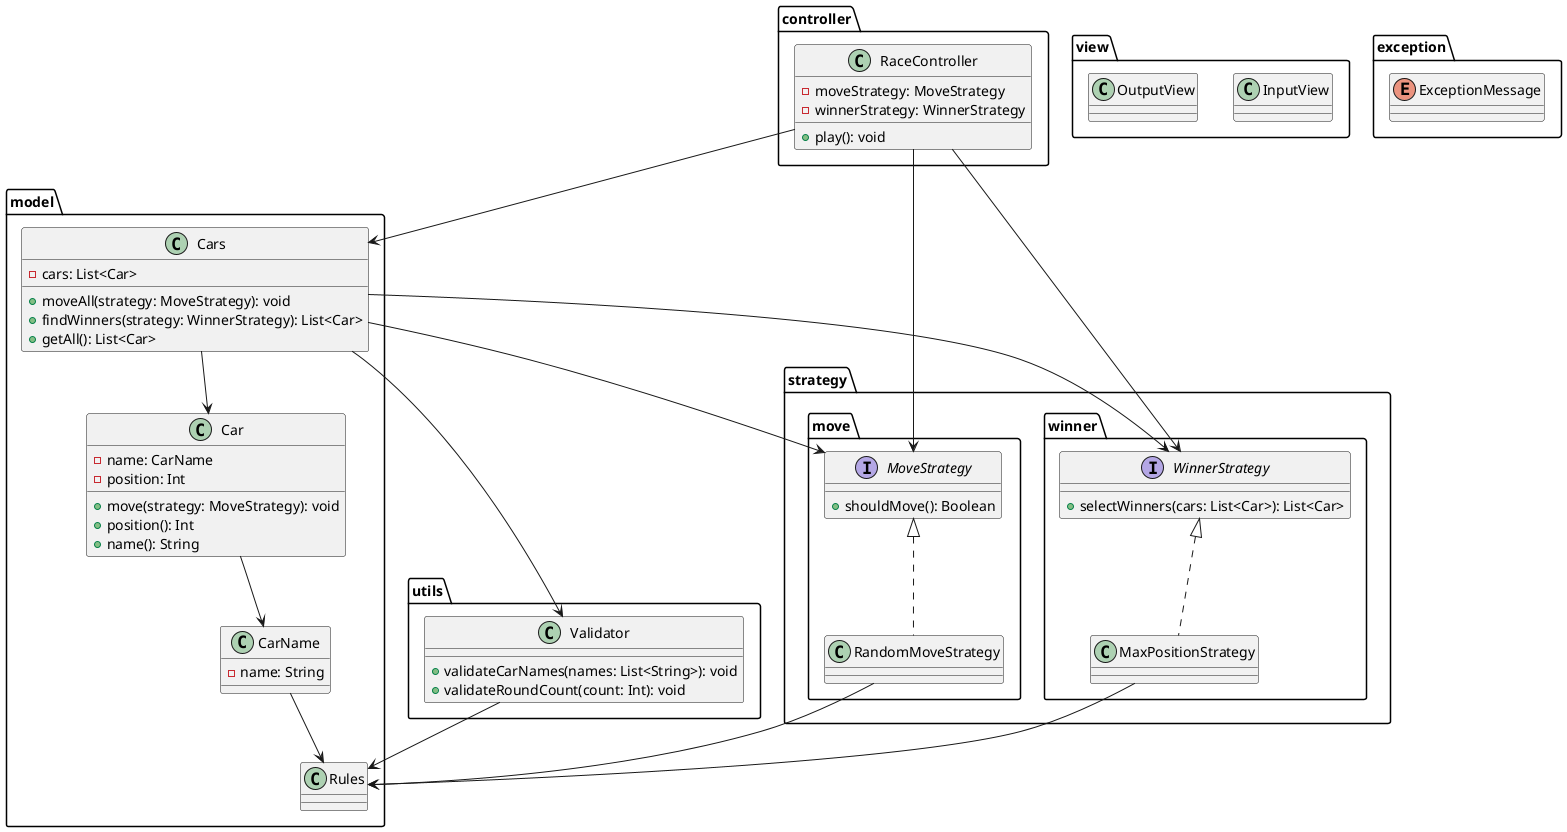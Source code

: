 @startuml

package controller {
  class RaceController {
    - moveStrategy: MoveStrategy
    - winnerStrategy: WinnerStrategy
    + play(): void
  }
}

package view {
  class InputView
  class OutputView
}

package model {
  class Car {
    - name: CarName
    - position: Int
    + move(strategy: MoveStrategy): void
    + position(): Int
    + name(): String
  }

  class CarName {
    - name: String
  }

  class Cars {
    - cars: List<Car>
    + moveAll(strategy: MoveStrategy): void
    + findWinners(strategy: WinnerStrategy): List<Car>
    + getAll(): List<Car>
  }

  class Rules
}

package strategy.move {
  interface MoveStrategy {
    + shouldMove(): Boolean
  }

  class RandomMoveStrategy implements MoveStrategy
}

package strategy.winner {
  interface WinnerStrategy {
    + selectWinners(cars: List<Car>): List<Car>
  }

  class MaxPositionStrategy implements WinnerStrategy
}

package utils {
  class Validator {
    + validateCarNames(names: List<String>): void
    + validateRoundCount(count: Int): void
  }
}

package exception {
  enum ExceptionMessage
}

RaceController --> Cars
RaceController --> MoveStrategy
RaceController --> WinnerStrategy
Cars --> Car
Cars --> Validator
Car --> CarName
Cars --> MoveStrategy
Cars --> WinnerStrategy
CarName --> Rules
Validator --> Rules
RandomMoveStrategy --> Rules
MaxPositionStrategy --> Rules

@enduml
